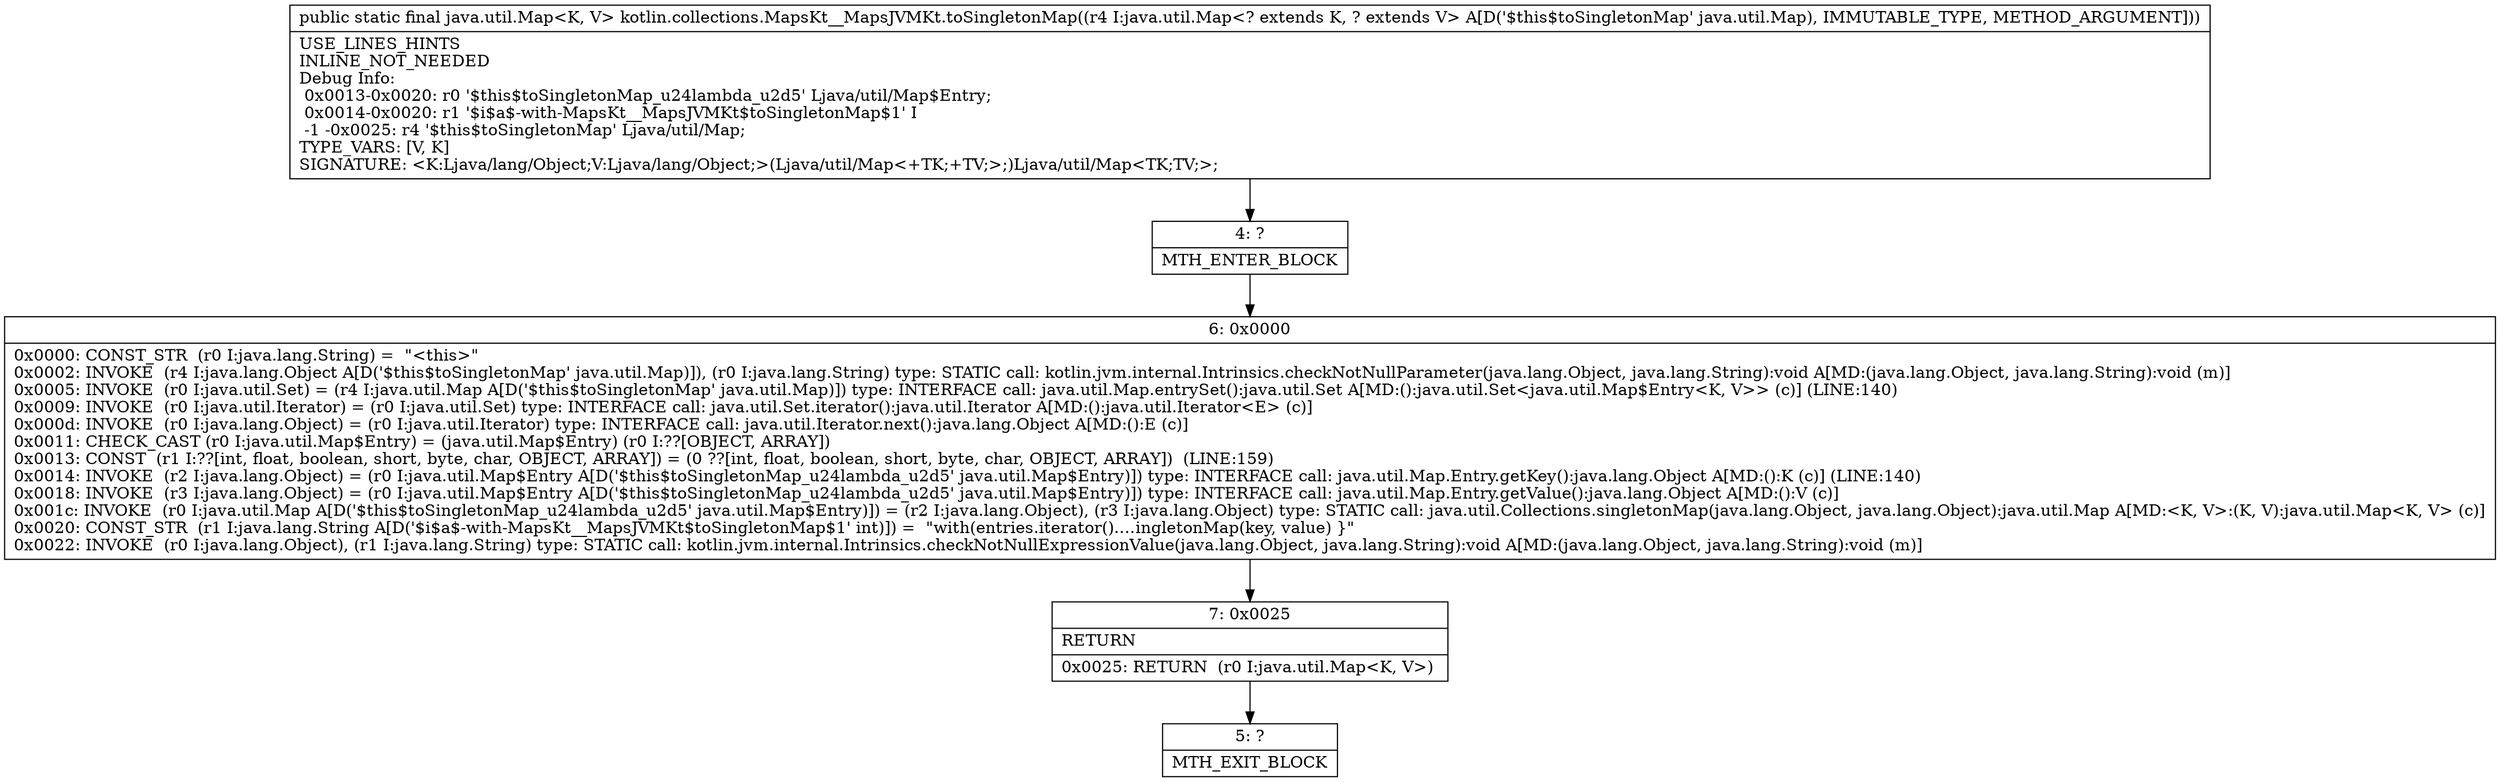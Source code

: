digraph "CFG forkotlin.collections.MapsKt__MapsJVMKt.toSingletonMap(Ljava\/util\/Map;)Ljava\/util\/Map;" {
Node_4 [shape=record,label="{4\:\ ?|MTH_ENTER_BLOCK\l}"];
Node_6 [shape=record,label="{6\:\ 0x0000|0x0000: CONST_STR  (r0 I:java.lang.String) =  \"\<this\>\" \l0x0002: INVOKE  (r4 I:java.lang.Object A[D('$this$toSingletonMap' java.util.Map)]), (r0 I:java.lang.String) type: STATIC call: kotlin.jvm.internal.Intrinsics.checkNotNullParameter(java.lang.Object, java.lang.String):void A[MD:(java.lang.Object, java.lang.String):void (m)]\l0x0005: INVOKE  (r0 I:java.util.Set) = (r4 I:java.util.Map A[D('$this$toSingletonMap' java.util.Map)]) type: INTERFACE call: java.util.Map.entrySet():java.util.Set A[MD:():java.util.Set\<java.util.Map$Entry\<K, V\>\> (c)] (LINE:140)\l0x0009: INVOKE  (r0 I:java.util.Iterator) = (r0 I:java.util.Set) type: INTERFACE call: java.util.Set.iterator():java.util.Iterator A[MD:():java.util.Iterator\<E\> (c)]\l0x000d: INVOKE  (r0 I:java.lang.Object) = (r0 I:java.util.Iterator) type: INTERFACE call: java.util.Iterator.next():java.lang.Object A[MD:():E (c)]\l0x0011: CHECK_CAST (r0 I:java.util.Map$Entry) = (java.util.Map$Entry) (r0 I:??[OBJECT, ARRAY]) \l0x0013: CONST  (r1 I:??[int, float, boolean, short, byte, char, OBJECT, ARRAY]) = (0 ??[int, float, boolean, short, byte, char, OBJECT, ARRAY])  (LINE:159)\l0x0014: INVOKE  (r2 I:java.lang.Object) = (r0 I:java.util.Map$Entry A[D('$this$toSingletonMap_u24lambda_u2d5' java.util.Map$Entry)]) type: INTERFACE call: java.util.Map.Entry.getKey():java.lang.Object A[MD:():K (c)] (LINE:140)\l0x0018: INVOKE  (r3 I:java.lang.Object) = (r0 I:java.util.Map$Entry A[D('$this$toSingletonMap_u24lambda_u2d5' java.util.Map$Entry)]) type: INTERFACE call: java.util.Map.Entry.getValue():java.lang.Object A[MD:():V (c)]\l0x001c: INVOKE  (r0 I:java.util.Map A[D('$this$toSingletonMap_u24lambda_u2d5' java.util.Map$Entry)]) = (r2 I:java.lang.Object), (r3 I:java.lang.Object) type: STATIC call: java.util.Collections.singletonMap(java.lang.Object, java.lang.Object):java.util.Map A[MD:\<K, V\>:(K, V):java.util.Map\<K, V\> (c)]\l0x0020: CONST_STR  (r1 I:java.lang.String A[D('$i$a$\-with\-MapsKt__MapsJVMKt$toSingletonMap$1' int)]) =  \"with(entries.iterator().…ingletonMap(key, value) \}\" \l0x0022: INVOKE  (r0 I:java.lang.Object), (r1 I:java.lang.String) type: STATIC call: kotlin.jvm.internal.Intrinsics.checkNotNullExpressionValue(java.lang.Object, java.lang.String):void A[MD:(java.lang.Object, java.lang.String):void (m)]\l}"];
Node_7 [shape=record,label="{7\:\ 0x0025|RETURN\l|0x0025: RETURN  (r0 I:java.util.Map\<K, V\>) \l}"];
Node_5 [shape=record,label="{5\:\ ?|MTH_EXIT_BLOCK\l}"];
MethodNode[shape=record,label="{public static final java.util.Map\<K, V\> kotlin.collections.MapsKt__MapsJVMKt.toSingletonMap((r4 I:java.util.Map\<? extends K, ? extends V\> A[D('$this$toSingletonMap' java.util.Map), IMMUTABLE_TYPE, METHOD_ARGUMENT]))  | USE_LINES_HINTS\lINLINE_NOT_NEEDED\lDebug Info:\l  0x0013\-0x0020: r0 '$this$toSingletonMap_u24lambda_u2d5' Ljava\/util\/Map$Entry;\l  0x0014\-0x0020: r1 '$i$a$\-with\-MapsKt__MapsJVMKt$toSingletonMap$1' I\l  \-1 \-0x0025: r4 '$this$toSingletonMap' Ljava\/util\/Map;\lTYPE_VARS: [V, K]\lSIGNATURE: \<K:Ljava\/lang\/Object;V:Ljava\/lang\/Object;\>(Ljava\/util\/Map\<+TK;+TV;\>;)Ljava\/util\/Map\<TK;TV;\>;\l}"];
MethodNode -> Node_4;Node_4 -> Node_6;
Node_6 -> Node_7;
Node_7 -> Node_5;
}

